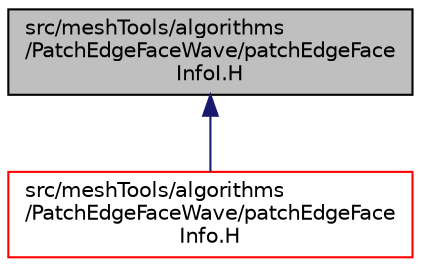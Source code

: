 digraph "src/meshTools/algorithms/PatchEdgeFaceWave/patchEdgeFaceInfoI.H"
{
  bgcolor="transparent";
  edge [fontname="Helvetica",fontsize="10",labelfontname="Helvetica",labelfontsize="10"];
  node [fontname="Helvetica",fontsize="10",shape=record];
  Node1 [label="src/meshTools/algorithms\l/PatchEdgeFaceWave/patchEdgeFace\lInfoI.H",height=0.2,width=0.4,color="black", fillcolor="grey75", style="filled", fontcolor="black"];
  Node1 -> Node2 [dir="back",color="midnightblue",fontsize="10",style="solid",fontname="Helvetica"];
  Node2 [label="src/meshTools/algorithms\l/PatchEdgeFaceWave/patchEdgeFace\lInfo.H",height=0.2,width=0.4,color="red",URL="$a07321.html"];
}
